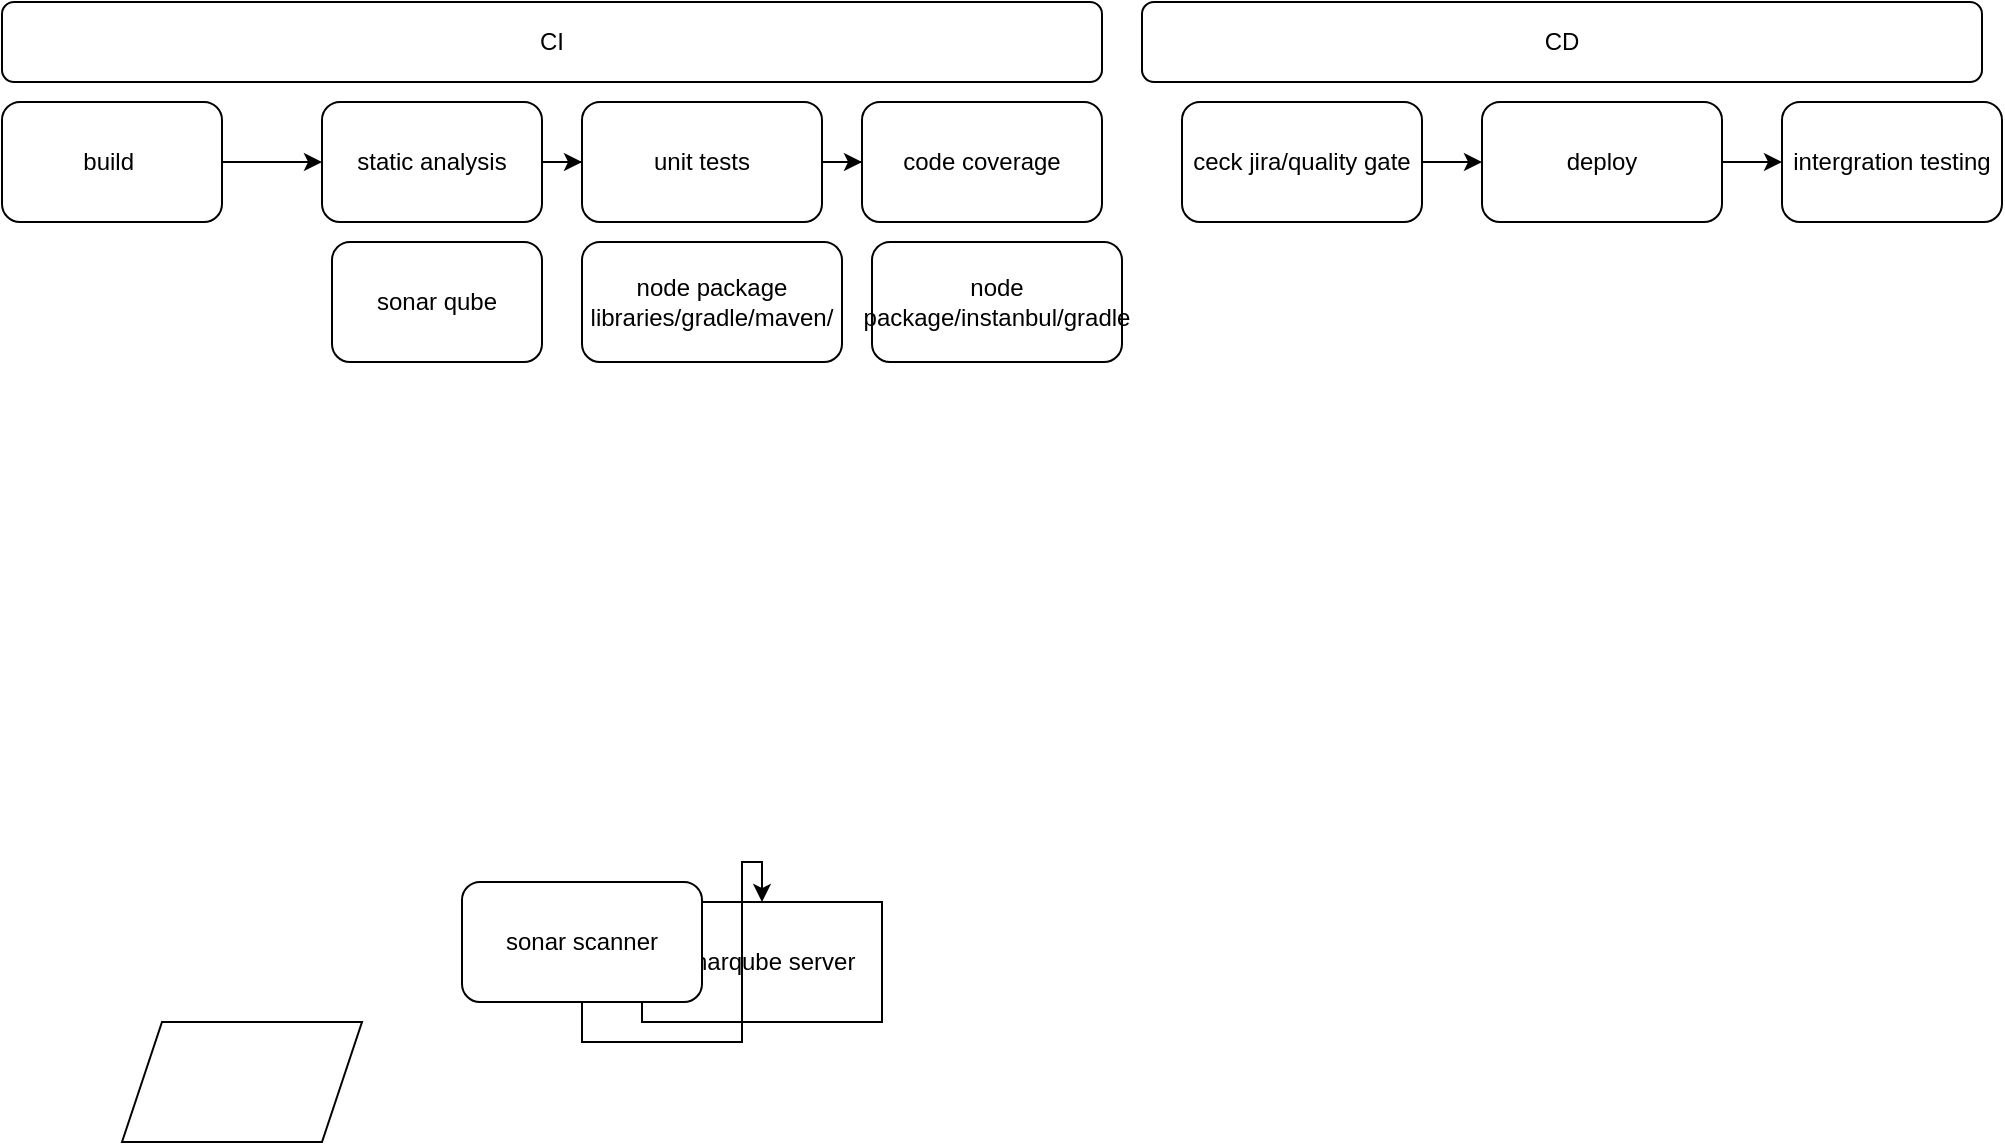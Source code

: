 <mxfile version="14.8.5" type="github">
  <diagram id="ieMb-PpbLC6KsAsHNFLR" name="Page-1">
    <mxGraphModel dx="1108" dy="450" grid="1" gridSize="10" guides="1" tooltips="1" connect="1" arrows="1" fold="1" page="1" pageScale="1" pageWidth="1100" pageHeight="850" math="0" shadow="0">
      <root>
        <mxCell id="0" />
        <mxCell id="1" parent="0" />
        <mxCell id="6JkZnk-BP_xaUwYg66VQ-5" value="sonarqube server" style="rounded=0;whiteSpace=wrap;html=1;" vertex="1" parent="1">
          <mxGeometry x="340" y="660" width="120" height="60" as="geometry" />
        </mxCell>
        <mxCell id="6JkZnk-BP_xaUwYg66VQ-8" value="" style="edgeStyle=orthogonalEdgeStyle;rounded=0;orthogonalLoop=1;jettySize=auto;html=1;" edge="1" parent="1" source="6JkZnk-BP_xaUwYg66VQ-6" target="6JkZnk-BP_xaUwYg66VQ-5">
          <mxGeometry relative="1" as="geometry" />
        </mxCell>
        <mxCell id="6JkZnk-BP_xaUwYg66VQ-6" value="sonar scanner" style="rounded=1;whiteSpace=wrap;html=1;" vertex="1" parent="1">
          <mxGeometry x="250" y="650" width="120" height="60" as="geometry" />
        </mxCell>
        <mxCell id="6JkZnk-BP_xaUwYg66VQ-9" value="" style="shape=parallelogram;perimeter=parallelogramPerimeter;whiteSpace=wrap;html=1;fixedSize=1;" vertex="1" parent="1">
          <mxGeometry x="80" y="720" width="120" height="60" as="geometry" />
        </mxCell>
        <mxCell id="6JkZnk-BP_xaUwYg66VQ-18" value="" style="edgeStyle=orthogonalEdgeStyle;rounded=0;orthogonalLoop=1;jettySize=auto;html=1;" edge="1" parent="1" source="6JkZnk-BP_xaUwYg66VQ-11" target="6JkZnk-BP_xaUwYg66VQ-12">
          <mxGeometry relative="1" as="geometry" />
        </mxCell>
        <mxCell id="6JkZnk-BP_xaUwYg66VQ-11" value="build&amp;nbsp;" style="rounded=1;whiteSpace=wrap;html=1;" vertex="1" parent="1">
          <mxGeometry x="20" y="260" width="110" height="60" as="geometry" />
        </mxCell>
        <mxCell id="6JkZnk-BP_xaUwYg66VQ-19" value="" style="edgeStyle=orthogonalEdgeStyle;rounded=0;orthogonalLoop=1;jettySize=auto;html=1;" edge="1" parent="1" source="6JkZnk-BP_xaUwYg66VQ-12" target="6JkZnk-BP_xaUwYg66VQ-15">
          <mxGeometry relative="1" as="geometry" />
        </mxCell>
        <mxCell id="6JkZnk-BP_xaUwYg66VQ-12" value="static analysis" style="rounded=1;whiteSpace=wrap;html=1;" vertex="1" parent="1">
          <mxGeometry x="180" y="260" width="110" height="60" as="geometry" />
        </mxCell>
        <mxCell id="6JkZnk-BP_xaUwYg66VQ-13" value="CI" style="rounded=1;whiteSpace=wrap;html=1;" vertex="1" parent="1">
          <mxGeometry x="20" y="210" width="550" height="40" as="geometry" />
        </mxCell>
        <mxCell id="6JkZnk-BP_xaUwYg66VQ-14" value="CD" style="rounded=1;whiteSpace=wrap;html=1;" vertex="1" parent="1">
          <mxGeometry x="590" y="210" width="420" height="40" as="geometry" />
        </mxCell>
        <mxCell id="6JkZnk-BP_xaUwYg66VQ-20" value="" style="edgeStyle=orthogonalEdgeStyle;rounded=0;orthogonalLoop=1;jettySize=auto;html=1;" edge="1" parent="1" source="6JkZnk-BP_xaUwYg66VQ-15" target="6JkZnk-BP_xaUwYg66VQ-16">
          <mxGeometry relative="1" as="geometry" />
        </mxCell>
        <mxCell id="6JkZnk-BP_xaUwYg66VQ-15" value="unit tests" style="rounded=1;whiteSpace=wrap;html=1;" vertex="1" parent="1">
          <mxGeometry x="310" y="260" width="120" height="60" as="geometry" />
        </mxCell>
        <mxCell id="6JkZnk-BP_xaUwYg66VQ-16" value="code coverage" style="rounded=1;whiteSpace=wrap;html=1;" vertex="1" parent="1">
          <mxGeometry x="450" y="260" width="120" height="60" as="geometry" />
        </mxCell>
        <mxCell id="6JkZnk-BP_xaUwYg66VQ-17" value="sonar qube" style="rounded=1;whiteSpace=wrap;html=1;" vertex="1" parent="1">
          <mxGeometry x="185" y="330" width="105" height="60" as="geometry" />
        </mxCell>
        <mxCell id="6JkZnk-BP_xaUwYg66VQ-21" value="node package libraries/gradle/maven/" style="rounded=1;whiteSpace=wrap;html=1;" vertex="1" parent="1">
          <mxGeometry x="310" y="330" width="130" height="60" as="geometry" />
        </mxCell>
        <mxCell id="6JkZnk-BP_xaUwYg66VQ-22" value="node package/instanbul/gradle" style="rounded=1;whiteSpace=wrap;html=1;" vertex="1" parent="1">
          <mxGeometry x="455" y="330" width="125" height="60" as="geometry" />
        </mxCell>
        <mxCell id="6JkZnk-BP_xaUwYg66VQ-26" value="" style="edgeStyle=orthogonalEdgeStyle;rounded=0;orthogonalLoop=1;jettySize=auto;html=1;" edge="1" parent="1" source="6JkZnk-BP_xaUwYg66VQ-23" target="6JkZnk-BP_xaUwYg66VQ-24">
          <mxGeometry relative="1" as="geometry" />
        </mxCell>
        <mxCell id="6JkZnk-BP_xaUwYg66VQ-23" value="ceck jira/quality gate" style="rounded=1;whiteSpace=wrap;html=1;" vertex="1" parent="1">
          <mxGeometry x="610" y="260" width="120" height="60" as="geometry" />
        </mxCell>
        <mxCell id="6JkZnk-BP_xaUwYg66VQ-27" value="" style="edgeStyle=orthogonalEdgeStyle;rounded=0;orthogonalLoop=1;jettySize=auto;html=1;" edge="1" parent="1" source="6JkZnk-BP_xaUwYg66VQ-24" target="6JkZnk-BP_xaUwYg66VQ-25">
          <mxGeometry relative="1" as="geometry" />
        </mxCell>
        <mxCell id="6JkZnk-BP_xaUwYg66VQ-24" value="deploy" style="rounded=1;whiteSpace=wrap;html=1;" vertex="1" parent="1">
          <mxGeometry x="760" y="260" width="120" height="60" as="geometry" />
        </mxCell>
        <mxCell id="6JkZnk-BP_xaUwYg66VQ-25" value="intergration testing" style="rounded=1;whiteSpace=wrap;html=1;" vertex="1" parent="1">
          <mxGeometry x="910" y="260" width="110" height="60" as="geometry" />
        </mxCell>
      </root>
    </mxGraphModel>
  </diagram>
</mxfile>
